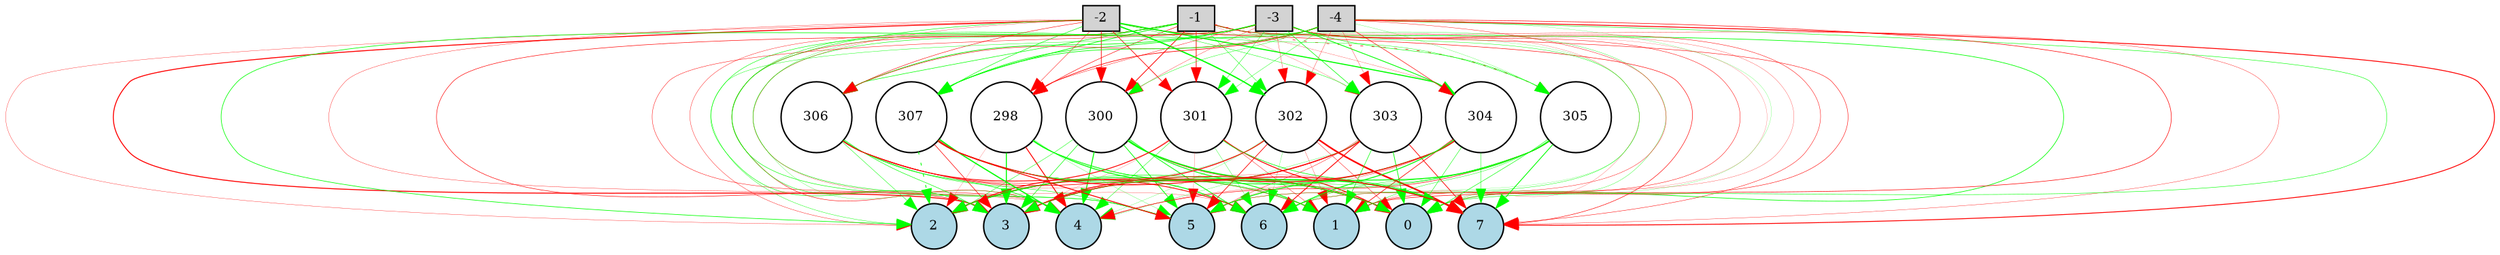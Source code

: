 digraph {
	node [fontsize=9 height=0.2 shape=circle width=0.2]
	-1 [fillcolor=lightgray shape=box style=filled]
	-2 [fillcolor=lightgray shape=box style=filled]
	-3 [fillcolor=lightgray shape=box style=filled]
	-4 [fillcolor=lightgray shape=box style=filled]
	0 [fillcolor=lightblue style=filled]
	1 [fillcolor=lightblue style=filled]
	2 [fillcolor=lightblue style=filled]
	3 [fillcolor=lightblue style=filled]
	4 [fillcolor=lightblue style=filled]
	5 [fillcolor=lightblue style=filled]
	6 [fillcolor=lightblue style=filled]
	7 [fillcolor=lightblue style=filled]
	298 [fillcolor=white style=filled]
	300 [fillcolor=white style=filled]
	301 [fillcolor=white style=filled]
	302 [fillcolor=white style=filled]
	303 [fillcolor=white style=filled]
	304 [fillcolor=white style=filled]
	305 [fillcolor=white style=filled]
	306 [fillcolor=white style=filled]
	307 [fillcolor=white style=filled]
	-1 -> 298 [color=red penwidth=0.32720544565300547 style=solid]
	-1 -> 300 [color=red penwidth=0.5115159642864837 style=solid]
	-1 -> 301 [color=red penwidth=0.4729042871057252 style=solid]
	-1 -> 302 [color=green penwidth=0.2643041423340996 style=solid]
	-1 -> 303 [color=red penwidth=0.12149858619091633 style=solid]
	-1 -> 304 [color=red penwidth=0.13887791506550867 style=solid]
	-1 -> 305 [color=red penwidth=0.3780712755216521 style=dotted]
	-1 -> 306 [color=green penwidth=0.36682648637421966 style=solid]
	-1 -> 307 [color=green penwidth=0.4811578187924025 style=solid]
	-2 -> 298 [color=red penwidth=0.25210028778810867 style=solid]
	-2 -> 300 [color=red penwidth=0.43766808635889076 style=solid]
	-2 -> 301 [color=red penwidth=0.4442880433869567 style=solid]
	-2 -> 302 [color=green penwidth=0.9022571282364487 style=solid]
	-2 -> 303 [color=green penwidth=0.2592100487923858 style=solid]
	-2 -> 304 [color=green penwidth=0.7556137159590706 style=solid]
	-2 -> 305 [color=green penwidth=0.239177391881872 style=solid]
	-2 -> 306 [color=red penwidth=0.30333374287780024 style=solid]
	-2 -> 307 [color=green penwidth=0.3429536541573795 style=solid]
	-3 -> 298 [color=red penwidth=0.2415154770108463 style=solid]
	-3 -> 300 [color=red penwidth=0.17950873453853983 style=solid]
	-3 -> 301 [color=green penwidth=0.2656900263714024 style=solid]
	-3 -> 302 [color=red penwidth=0.1878114457706902 style=solid]
	-3 -> 303 [color=green penwidth=0.3797812204512664 style=solid]
	-3 -> 304 [color=green penwidth=0.5422650775506007 style=solid]
	-3 -> 305 [color=green penwidth=0.3257253951278827 style=solid]
	-3 -> 306 [color=green penwidth=0.4416694019715173 style=solid]
	-3 -> 307 [color=green penwidth=0.419878461872933 style=solid]
	-4 -> 298 [color=red penwidth=0.43576413559134186 style=solid]
	-4 -> 300 [color=green penwidth=0.23243920914188773 style=solid]
	-4 -> 301 [color=green penwidth=0.2201465787863937 style=solid]
	-4 -> 302 [color=red penwidth=0.18370438555203902 style=solid]
	-4 -> 303 [color=red penwidth=0.17910632890950673 style=solid]
	-4 -> 304 [color=red penwidth=0.34195806615420654 style=solid]
	-4 -> 305 [color=green penwidth=0.13766742559276207 style=solid]
	-4 -> 306 [color=red penwidth=0.300337022853313 style=solid]
	-4 -> 307 [color=green penwidth=0.4236367226834027 style=solid]
	298 -> 0 [color=green penwidth=0.3233389811689436 style=solid]
	298 -> 1 [color=green penwidth=0.19559896248180908 style=solid]
	298 -> 2 [color=red penwidth=0.10869805160176431 style=solid]
	298 -> 3 [color=green penwidth=0.6977653178385366 style=solid]
	298 -> 4 [color=red penwidth=0.6332100233279966 style=solid]
	298 -> 5 [color=green penwidth=0.1452839133559113 style=solid]
	298 -> 6 [color=green penwidth=0.6245890564708724 style=solid]
	298 -> 7 [color=green penwidth=0.20564222547496563 style=solid]
	300 -> 0 [color=red penwidth=0.37354409586870263 style=solid]
	300 -> 1 [color=green penwidth=0.5678796835977294 style=solid]
	300 -> 2 [color=green penwidth=0.26557119569355403 style=solid]
	300 -> 3 [color=green penwidth=0.3584605812210596 style=solid]
	300 -> 4 [color=green penwidth=0.6707768083508306 style=solid]
	300 -> 5 [color=green penwidth=0.49221485609999227 style=solid]
	300 -> 6 [color=green penwidth=0.48912725599416673 style=solid]
	300 -> 7 [color=green penwidth=0.7807349647686316 style=solid]
	301 -> 0 [color=red penwidth=0.6113334107063992 style=solid]
	301 -> 1 [color=red penwidth=0.22721071052218028 style=solid]
	301 -> 2 [color=red penwidth=0.5907225976027032 style=solid]
	301 -> 3 [color=red penwidth=0.11579412075951742 style=solid]
	301 -> 4 [color=green penwidth=0.2635922125729567 style=solid]
	301 -> 5 [color=red penwidth=0.1228621783685831 style=solid]
	301 -> 6 [color=green penwidth=0.19202182896455589 style=solid]
	301 -> 7 [color=green penwidth=0.3895182219048947 style=solid]
	302 -> 0 [color=red penwidth=0.25045818805769826 style=solid]
	302 -> 1 [color=red penwidth=0.15782544196417786 style=solid]
	302 -> 2 [color=green penwidth=0.14598511963791988 style=solid]
	302 -> 3 [color=red penwidth=0.6222823915311965 style=solid]
	302 -> 4 [color=green penwidth=0.13255510156178757 style=solid]
	302 -> 5 [color=red penwidth=0.45291266105500505 style=solid]
	302 -> 6 [color=green penwidth=0.15189964512727486 style=solid]
	302 -> 7 [color=red penwidth=1.1233269003947202 style=solid]
	303 -> 0 [color=green penwidth=0.4581768106606351 style=solid]
	303 -> 1 [color=green penwidth=0.3608800736515674 style=solid]
	303 -> 2 [color=red penwidth=0.691840140033723 style=solid]
	303 -> 3 [color=red penwidth=0.2927622218497019 style=solid]
	303 -> 4 [color=green penwidth=0.1605730717262558 style=solid]
	303 -> 5 [color=red penwidth=0.23502781614740875 style=solid]
	303 -> 6 [color=red penwidth=0.5748798412877634 style=solid]
	303 -> 7 [color=red penwidth=0.47687215632627944 style=solid]
	304 -> 0 [color=green penwidth=0.2834554937849022 style=solid]
	304 -> 1 [color=red penwidth=0.4260702975800914 style=solid]
	304 -> 2 [color=green penwidth=0.5277892476229218 style=solid]
	304 -> 3 [color=red penwidth=0.6873387593289186 style=solid]
	304 -> 4 [color=red penwidth=0.15852924767592833 style=solid]
	304 -> 5 [color=red penwidth=0.1310005236098424 style=solid]
	304 -> 6 [color=green penwidth=0.6079444484692702 style=solid]
	304 -> 7 [color=green penwidth=0.25809095244788316 style=solid]
	305 -> 0 [color=green penwidth=0.3258203619230131 style=solid]
	305 -> 1 [color=green penwidth=0.2288427168922705 style=solid]
	305 -> 2 [color=green penwidth=0.33189733142667754 style=solid]
	305 -> 3 [color=green penwidth=0.23087691867276466 style=solid]
	305 -> 4 [color=red penwidth=0.33984820542965 style=solid]
	305 -> 5 [color=green penwidth=0.613940524142177 style=solid]
	305 -> 6 [color=green penwidth=0.2598137232233606 style=solid]
	305 -> 7 [color=green penwidth=0.5535208525578279 style=solid]
	306 -> 0 [color=red penwidth=0.42871227046766414 style=solid]
	306 -> 1 [color=red penwidth=0.27265379012642965 style=solid]
	306 -> 2 [color=green penwidth=0.2686075110506677 style=solid]
	306 -> 3 [color=green penwidth=0.3365001555458794 style=solid]
	306 -> 4 [color=green penwidth=0.4199552248658307 style=solid]
	306 -> 5 [color=green penwidth=0.27536922415181464 style=solid]
	306 -> 6 [color=red penwidth=0.5580705960835999 style=solid]
	306 -> 7 [color=red penwidth=0.15329174991490402 style=solid]
	307 -> 0 [color=green penwidth=0.44208858602644596 style=solid]
	307 -> 1 [color=green penwidth=0.29338871847264847 style=solid]
	307 -> 2 [color=green penwidth=0.5567979886543416 style=dotted]
	307 -> 3 [color=red penwidth=0.37992792487581994 style=solid]
	307 -> 4 [color=green penwidth=0.8238294561357062 style=solid]
	307 -> 5 [color=red penwidth=0.6414378806236526 style=solid]
	307 -> 6 [color=green penwidth=0.24444722206695904 style=dotted]
	307 -> 7 [color=red penwidth=0.6132665575306052 style=solid]
	-1 -> 0 [color=green penwidth=0.4313369587679772 style=solid]
	-1 -> 1 [color=red penwidth=0.2955076768210155 style=solid]
	-1 -> 2 [color=red penwidth=0.2226169795745162 style=solid]
	-1 -> 3 [color=green penwidth=0.3170658741858138 style=solid]
	-1 -> 4 [color=red penwidth=0.30627458858324585 style=solid]
	-1 -> 5 [color=green penwidth=0.3052145520788657 style=solid]
	-1 -> 6 [color=green penwidth=0.11585249331582145 style=solid]
	-1 -> 7 [color=red penwidth=0.20250509680010265 style=solid]
	-2 -> 0 [color=green penwidth=0.18575424099733784 style=solid]
	-2 -> 1 [color=red penwidth=0.12266270534514967 style=solid]
	-2 -> 2 [color=red penwidth=0.18670183772280158 style=solid]
	-2 -> 3 [color=red penwidth=0.6723549641003026 style=solid]
	-2 -> 4 [color=red penwidth=0.20350447214470052 style=solid]
	-2 -> 5 [color=green penwidth=0.3248110138821597 style=solid]
	-2 -> 6 [color=red penwidth=0.15616908115634792 style=solid]
	-2 -> 7 [color=red penwidth=0.3362833123972129 style=solid]
	-3 -> 0 [color=red penwidth=0.149925536460293 style=solid]
	-3 -> 1 [color=red penwidth=0.10690598858065843 style=solid]
	-3 -> 2 [color=green penwidth=0.41557175379128874 style=solid]
	-3 -> 3 [color=red penwidth=0.3424108186685153 style=solid]
	-3 -> 4 [color=red penwidth=0.2585192935263137 style=solid]
	-3 -> 5 [color=green penwidth=0.2353661066860563 style=solid]
	-3 -> 6 [color=red penwidth=0.26797143672403256 style=solid]
	-3 -> 7 [color=red penwidth=0.26765398732374346 style=solid]
	-4 -> 0 [color=green penwidth=0.3080200101391027 style=solid]
	-4 -> 1 [color=red penwidth=0.3678862711624543 style=solid]
	-4 -> 2 [color=green penwidth=0.2314137645925161 style=solid]
	-4 -> 3 [color=green penwidth=0.275375477758695 style=solid]
	-4 -> 4 [color=green penwidth=0.15059631617193142 style=solid]
	-4 -> 5 [color=red penwidth=0.22997565341176338 style=solid]
	-4 -> 6 [color=green penwidth=0.11895440315558316 style=solid]
	-4 -> 7 [color=red penwidth=0.6096263510792878 style=solid]
}
